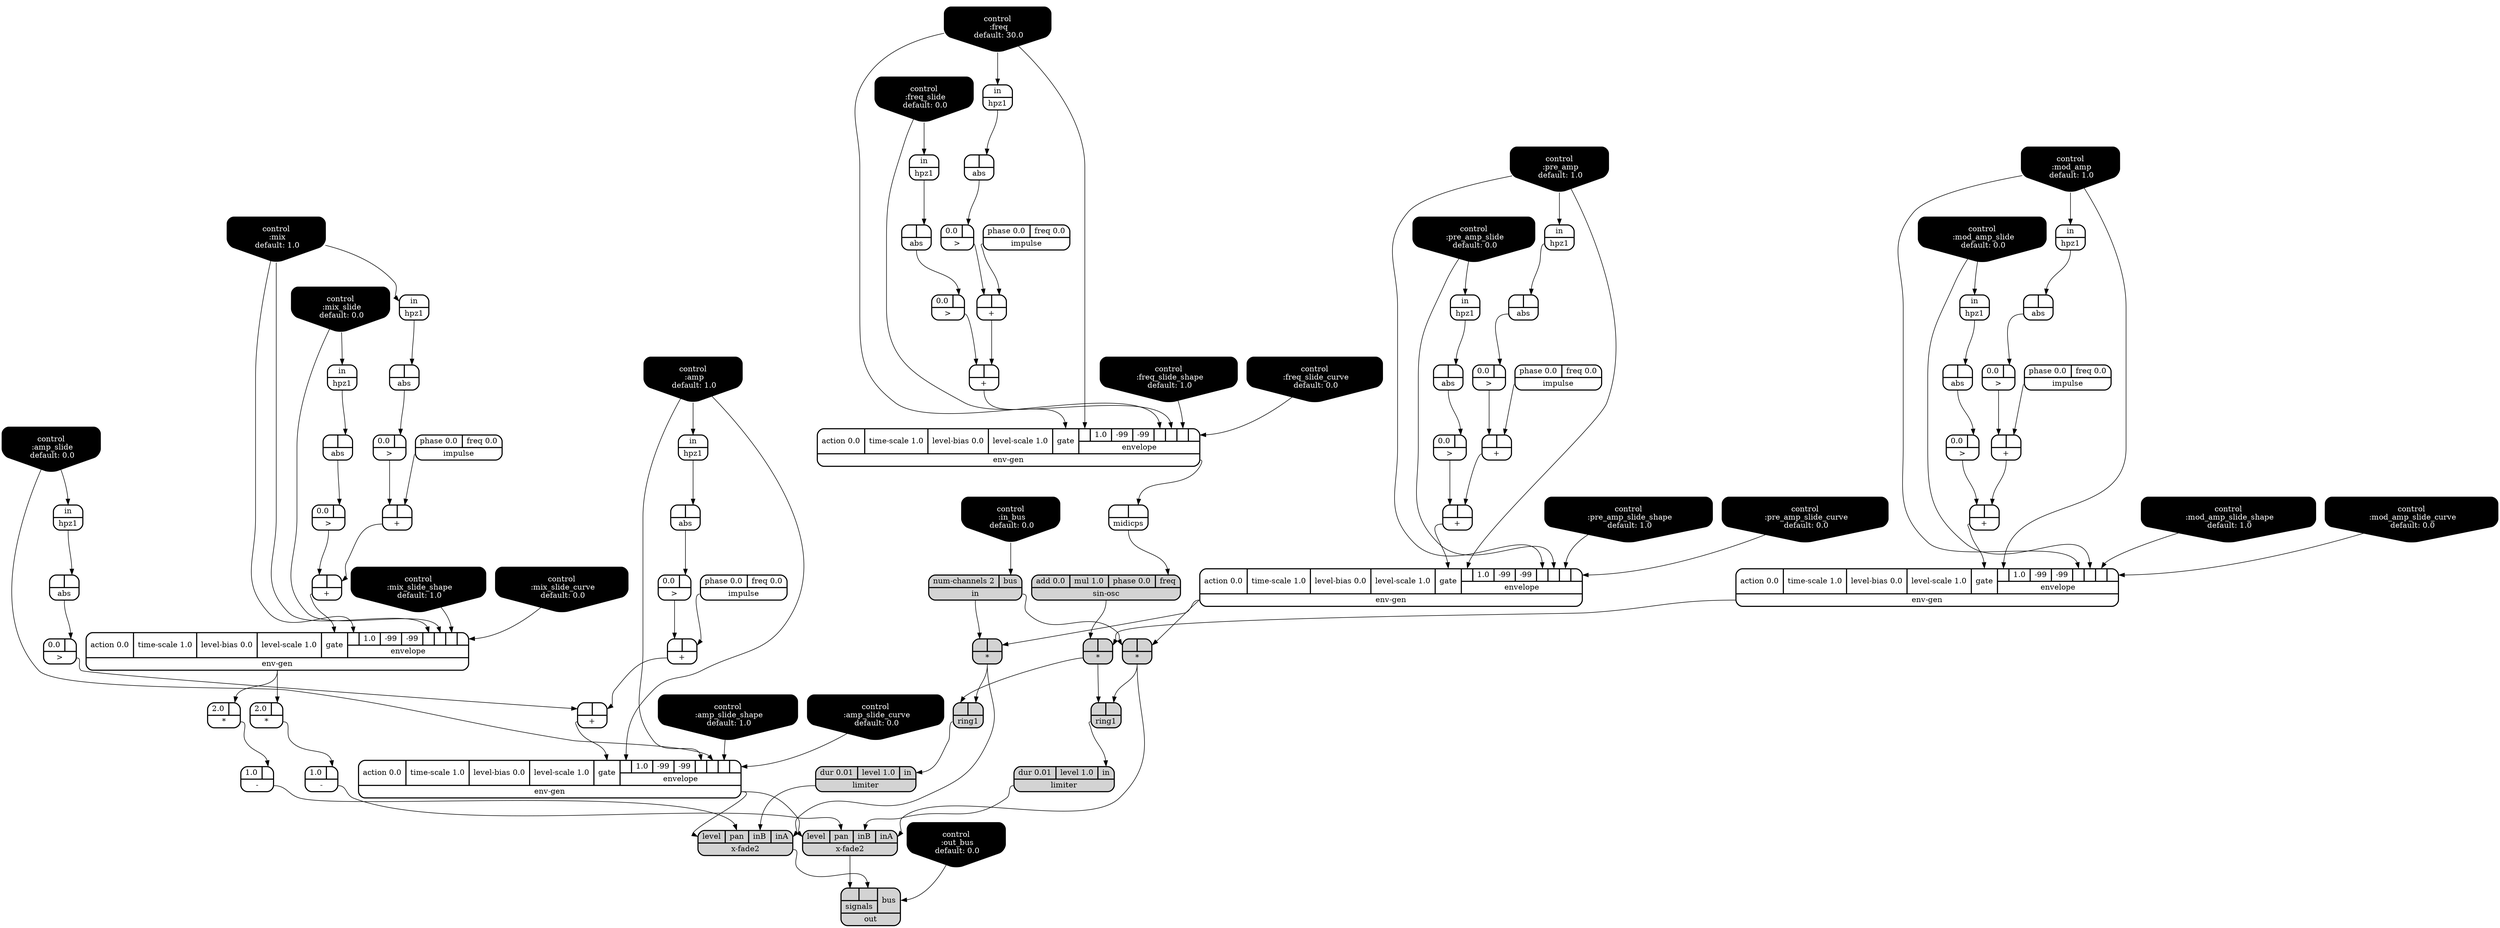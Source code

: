 digraph synthdef {
35 [label = "{{ <b> 2.0|<a> } |<__UG_NAME__>* }" style="bold, rounded" shape=record rankdir=LR];
63 [label = "{{ <b> |<a> } |<__UG_NAME__>* }" style="filled, bold, rounded"  shape=record rankdir=LR];
76 [label = "{{ <b> |<a> } |<__UG_NAME__>* }" style="filled, bold, rounded"  shape=record rankdir=LR];
82 [label = "{{ <b> 2.0|<a> } |<__UG_NAME__>* }" style="bold, rounded" shape=record rankdir=LR];
83 [label = "{{ <b> |<a> } |<__UG_NAME__>* }" style="filled, bold, rounded"  shape=record rankdir=LR];
29 [label = "{{ <b> |<a> } |<__UG_NAME__>+ }" style="bold, rounded" shape=record rankdir=LR];
33 [label = "{{ <b> |<a> } |<__UG_NAME__>+ }" style="bold, rounded" shape=record rankdir=LR];
40 [label = "{{ <b> |<a> } |<__UG_NAME__>+ }" style="bold, rounded" shape=record rankdir=LR];
44 [label = "{{ <b> |<a> } |<__UG_NAME__>+ }" style="bold, rounded" shape=record rankdir=LR];
47 [label = "{{ <b> |<a> } |<__UG_NAME__>+ }" style="bold, rounded" shape=record rankdir=LR];
51 [label = "{{ <b> |<a> } |<__UG_NAME__>+ }" style="bold, rounded" shape=record rankdir=LR];
57 [label = "{{ <b> |<a> } |<__UG_NAME__>+ }" style="bold, rounded" shape=record rankdir=LR];
61 [label = "{{ <b> |<a> } |<__UG_NAME__>+ }" style="bold, rounded" shape=record rankdir=LR];
68 [label = "{{ <b> |<a> } |<__UG_NAME__>+ }" style="bold, rounded" shape=record rankdir=LR];
72 [label = "{{ <b> |<a> } |<__UG_NAME__>+ }" style="bold, rounded" shape=record rankdir=LR];
79 [label = "{{ <b> 1.0|<a> } |<__UG_NAME__>- }" style="bold, rounded" shape=record rankdir=LR];
86 [label = "{{ <b> 1.0|<a> } |<__UG_NAME__>- }" style="bold, rounded" shape=record rankdir=LR];
24 [label = "{{ <b> 0.0|<a> } |<__UG_NAME__>\> }" style="bold, rounded" shape=record rankdir=LR];
28 [label = "{{ <b> 0.0|<a> } |<__UG_NAME__>\> }" style="bold, rounded" shape=record rankdir=LR];
32 [label = "{{ <b> 0.0|<a> } |<__UG_NAME__>\> }" style="bold, rounded" shape=record rankdir=LR];
39 [label = "{{ <b> 0.0|<a> } |<__UG_NAME__>\> }" style="bold, rounded" shape=record rankdir=LR];
43 [label = "{{ <b> 0.0|<a> } |<__UG_NAME__>\> }" style="bold, rounded" shape=record rankdir=LR];
50 [label = "{{ <b> 0.0|<a> } |<__UG_NAME__>\> }" style="bold, rounded" shape=record rankdir=LR];
56 [label = "{{ <b> 0.0|<a> } |<__UG_NAME__>\> }" style="bold, rounded" shape=record rankdir=LR];
60 [label = "{{ <b> 0.0|<a> } |<__UG_NAME__>\> }" style="bold, rounded" shape=record rankdir=LR];
67 [label = "{{ <b> 0.0|<a> } |<__UG_NAME__>\> }" style="bold, rounded" shape=record rankdir=LR];
71 [label = "{{ <b> 0.0|<a> } |<__UG_NAME__>\> }" style="bold, rounded" shape=record rankdir=LR];
23 [label = "{{ <b> |<a> } |<__UG_NAME__>abs }" style="bold, rounded" shape=record rankdir=LR];
27 [label = "{{ <b> |<a> } |<__UG_NAME__>abs }" style="bold, rounded" shape=record rankdir=LR];
31 [label = "{{ <b> |<a> } |<__UG_NAME__>abs }" style="bold, rounded" shape=record rankdir=LR];
38 [label = "{{ <b> |<a> } |<__UG_NAME__>abs }" style="bold, rounded" shape=record rankdir=LR];
42 [label = "{{ <b> |<a> } |<__UG_NAME__>abs }" style="bold, rounded" shape=record rankdir=LR];
49 [label = "{{ <b> |<a> } |<__UG_NAME__>abs }" style="bold, rounded" shape=record rankdir=LR];
55 [label = "{{ <b> |<a> } |<__UG_NAME__>abs }" style="bold, rounded" shape=record rankdir=LR];
59 [label = "{{ <b> |<a> } |<__UG_NAME__>abs }" style="bold, rounded" shape=record rankdir=LR];
66 [label = "{{ <b> |<a> } |<__UG_NAME__>abs }" style="bold, rounded" shape=record rankdir=LR];
70 [label = "{{ <b> |<a> } |<__UG_NAME__>abs }" style="bold, rounded" shape=record rankdir=LR];
0 [label = "control
 :amp
 default: 1.0" shape=invhouse style="rounded, filled, bold" fillcolor=black fontcolor=white ]; 
1 [label = "control
 :amp_slide
 default: 0.0" shape=invhouse style="rounded, filled, bold" fillcolor=black fontcolor=white ]; 
2 [label = "control
 :amp_slide_shape
 default: 1.0" shape=invhouse style="rounded, filled, bold" fillcolor=black fontcolor=white ]; 
3 [label = "control
 :amp_slide_curve
 default: 0.0" shape=invhouse style="rounded, filled, bold" fillcolor=black fontcolor=white ]; 
4 [label = "control
 :mix
 default: 1.0" shape=invhouse style="rounded, filled, bold" fillcolor=black fontcolor=white ]; 
5 [label = "control
 :mix_slide
 default: 0.0" shape=invhouse style="rounded, filled, bold" fillcolor=black fontcolor=white ]; 
6 [label = "control
 :mix_slide_shape
 default: 1.0" shape=invhouse style="rounded, filled, bold" fillcolor=black fontcolor=white ]; 
7 [label = "control
 :mix_slide_curve
 default: 0.0" shape=invhouse style="rounded, filled, bold" fillcolor=black fontcolor=white ]; 
8 [label = "control
 :pre_amp
 default: 1.0" shape=invhouse style="rounded, filled, bold" fillcolor=black fontcolor=white ]; 
9 [label = "control
 :pre_amp_slide
 default: 0.0" shape=invhouse style="rounded, filled, bold" fillcolor=black fontcolor=white ]; 
10 [label = "control
 :pre_amp_slide_shape
 default: 1.0" shape=invhouse style="rounded, filled, bold" fillcolor=black fontcolor=white ]; 
11 [label = "control
 :pre_amp_slide_curve
 default: 0.0" shape=invhouse style="rounded, filled, bold" fillcolor=black fontcolor=white ]; 
12 [label = "control
 :freq
 default: 30.0" shape=invhouse style="rounded, filled, bold" fillcolor=black fontcolor=white ]; 
13 [label = "control
 :freq_slide
 default: 0.0" shape=invhouse style="rounded, filled, bold" fillcolor=black fontcolor=white ]; 
14 [label = "control
 :freq_slide_shape
 default: 1.0" shape=invhouse style="rounded, filled, bold" fillcolor=black fontcolor=white ]; 
15 [label = "control
 :freq_slide_curve
 default: 0.0" shape=invhouse style="rounded, filled, bold" fillcolor=black fontcolor=white ]; 
16 [label = "control
 :mod_amp
 default: 1.0" shape=invhouse style="rounded, filled, bold" fillcolor=black fontcolor=white ]; 
17 [label = "control
 :mod_amp_slide
 default: 0.0" shape=invhouse style="rounded, filled, bold" fillcolor=black fontcolor=white ]; 
18 [label = "control
 :mod_amp_slide_shape
 default: 1.0" shape=invhouse style="rounded, filled, bold" fillcolor=black fontcolor=white ]; 
19 [label = "control
 :mod_amp_slide_curve
 default: 0.0" shape=invhouse style="rounded, filled, bold" fillcolor=black fontcolor=white ]; 
20 [label = "control
 :in_bus
 default: 0.0" shape=invhouse style="rounded, filled, bold" fillcolor=black fontcolor=white ]; 
21 [label = "control
 :out_bus
 default: 0.0" shape=invhouse style="rounded, filled, bold" fillcolor=black fontcolor=white ]; 
34 [label = "{{ <action> action 0.0|<time____scale> time-scale 1.0|<level____bias> level-bias 0.0|<level____scale> level-scale 1.0|<gate> gate|{{<envelope___control___0>|1.0|-99|-99|<envelope___control___4>|<envelope___control___5>|<envelope___control___6>|<envelope___control___7>}|envelope}} |<__UG_NAME__>env-gen }" style="bold, rounded" shape=record rankdir=LR];
45 [label = "{{ <action> action 0.0|<time____scale> time-scale 1.0|<level____bias> level-bias 0.0|<level____scale> level-scale 1.0|<gate> gate|{{<envelope___control___0>|1.0|-99|-99|<envelope___control___4>|<envelope___control___5>|<envelope___control___6>|<envelope___control___7>}|envelope}} |<__UG_NAME__>env-gen }" style="bold, rounded" shape=record rankdir=LR];
52 [label = "{{ <action> action 0.0|<time____scale> time-scale 1.0|<level____bias> level-bias 0.0|<level____scale> level-scale 1.0|<gate> gate|{{<envelope___control___0>|1.0|-99|-99|<envelope___control___4>|<envelope___control___5>|<envelope___control___6>|<envelope___control___7>}|envelope}} |<__UG_NAME__>env-gen }" style="bold, rounded" shape=record rankdir=LR];
73 [label = "{{ <action> action 0.0|<time____scale> time-scale 1.0|<level____bias> level-bias 0.0|<level____scale> level-scale 1.0|<gate> gate|{{<envelope___control___0>|1.0|-99|-99|<envelope___control___4>|<envelope___control___5>|<envelope___control___6>|<envelope___control___7>}|envelope}} |<__UG_NAME__>env-gen }" style="bold, rounded" shape=record rankdir=LR];
80 [label = "{{ <action> action 0.0|<time____scale> time-scale 1.0|<level____bias> level-bias 0.0|<level____scale> level-scale 1.0|<gate> gate|{{<envelope___control___0>|1.0|-99|-99|<envelope___control___4>|<envelope___control___5>|<envelope___control___6>|<envelope___control___7>}|envelope}} |<__UG_NAME__>env-gen }" style="bold, rounded" shape=record rankdir=LR];
22 [label = "{{ <in> in} |<__UG_NAME__>hpz1 }" style="bold, rounded" shape=record rankdir=LR];
26 [label = "{{ <in> in} |<__UG_NAME__>hpz1 }" style="bold, rounded" shape=record rankdir=LR];
30 [label = "{{ <in> in} |<__UG_NAME__>hpz1 }" style="bold, rounded" shape=record rankdir=LR];
37 [label = "{{ <in> in} |<__UG_NAME__>hpz1 }" style="bold, rounded" shape=record rankdir=LR];
41 [label = "{{ <in> in} |<__UG_NAME__>hpz1 }" style="bold, rounded" shape=record rankdir=LR];
48 [label = "{{ <in> in} |<__UG_NAME__>hpz1 }" style="bold, rounded" shape=record rankdir=LR];
54 [label = "{{ <in> in} |<__UG_NAME__>hpz1 }" style="bold, rounded" shape=record rankdir=LR];
58 [label = "{{ <in> in} |<__UG_NAME__>hpz1 }" style="bold, rounded" shape=record rankdir=LR];
65 [label = "{{ <in> in} |<__UG_NAME__>hpz1 }" style="bold, rounded" shape=record rankdir=LR];
69 [label = "{{ <in> in} |<__UG_NAME__>hpz1 }" style="bold, rounded" shape=record rankdir=LR];
25 [label = "{{ <phase> phase 0.0|<freq> freq 0.0} |<__UG_NAME__>impulse }" style="bold, rounded" shape=record rankdir=LR];
36 [label = "{{ <phase> phase 0.0|<freq> freq 0.0} |<__UG_NAME__>impulse }" style="bold, rounded" shape=record rankdir=LR];
46 [label = "{{ <phase> phase 0.0|<freq> freq 0.0} |<__UG_NAME__>impulse }" style="bold, rounded" shape=record rankdir=LR];
53 [label = "{{ <phase> phase 0.0|<freq> freq 0.0} |<__UG_NAME__>impulse }" style="bold, rounded" shape=record rankdir=LR];
64 [label = "{{ <phase> phase 0.0|<freq> freq 0.0} |<__UG_NAME__>impulse }" style="bold, rounded" shape=record rankdir=LR];
62 [label = "{{ <num____channels> num-channels 2|<bus> bus} |<__UG_NAME__>in }" style="filled, bold, rounded"  shape=record rankdir=LR];
78 [label = "{{ <dur> dur 0.01|<level> level 1.0|<in> in} |<__UG_NAME__>limiter }" style="filled, bold, rounded"  shape=record rankdir=LR];
85 [label = "{{ <dur> dur 0.01|<level> level 1.0|<in> in} |<__UG_NAME__>limiter }" style="filled, bold, rounded"  shape=record rankdir=LR];
74 [label = "{{ <b> |<a> } |<__UG_NAME__>midicps }" style="bold, rounded" shape=record rankdir=LR];
88 [label = "{{ {{<signals___x____fade2___0>|<signals___x____fade2___1>}|signals}|<bus> bus} |<__UG_NAME__>out }" style="filled, bold, rounded"  shape=record rankdir=LR];
77 [label = "{{ <b> |<a> } |<__UG_NAME__>ring1 }" style="filled, bold, rounded"  shape=record rankdir=LR];
84 [label = "{{ <b> |<a> } |<__UG_NAME__>ring1 }" style="filled, bold, rounded"  shape=record rankdir=LR];
75 [label = "{{ <add> add 0.0|<mul> mul 1.0|<phase> phase 0.0|<freq> freq} |<__UG_NAME__>sin-osc }" style="filled, bold, rounded"  shape=record rankdir=LR];
81 [label = "{{ <level> level|<pan> pan|<inb> inB|<ina> inA} |<__UG_NAME__>x-fade2 }" style="filled, bold, rounded"  shape=record rankdir=LR];
87 [label = "{{ <level> level|<pan> pan|<inb> inB|<ina> inA} |<__UG_NAME__>x-fade2 }" style="filled, bold, rounded"  shape=record rankdir=LR];

34:__UG_NAME__ -> 35:a ;
52:__UG_NAME__ -> 63:a ;
62:__UG_NAME__ -> 63:b ;
45:__UG_NAME__ -> 76:a ;
75:__UG_NAME__ -> 76:b ;
34:__UG_NAME__ -> 82:a ;
52:__UG_NAME__ -> 83:a ;
62:__UG_NAME__ -> 83:b ;
25:__UG_NAME__ -> 29:a ;
28:__UG_NAME__ -> 29:b ;
29:__UG_NAME__ -> 33:a ;
32:__UG_NAME__ -> 33:b ;
36:__UG_NAME__ -> 40:a ;
39:__UG_NAME__ -> 40:b ;
40:__UG_NAME__ -> 44:a ;
43:__UG_NAME__ -> 44:b ;
46:__UG_NAME__ -> 47:a ;
24:__UG_NAME__ -> 47:b ;
47:__UG_NAME__ -> 51:a ;
50:__UG_NAME__ -> 51:b ;
53:__UG_NAME__ -> 57:a ;
56:__UG_NAME__ -> 57:b ;
57:__UG_NAME__ -> 61:a ;
60:__UG_NAME__ -> 61:b ;
64:__UG_NAME__ -> 68:a ;
67:__UG_NAME__ -> 68:b ;
68:__UG_NAME__ -> 72:a ;
71:__UG_NAME__ -> 72:b ;
35:__UG_NAME__ -> 79:a ;
82:__UG_NAME__ -> 86:a ;
23:__UG_NAME__ -> 24:a ;
27:__UG_NAME__ -> 28:a ;
31:__UG_NAME__ -> 32:a ;
38:__UG_NAME__ -> 39:a ;
42:__UG_NAME__ -> 43:a ;
49:__UG_NAME__ -> 50:a ;
55:__UG_NAME__ -> 56:a ;
59:__UG_NAME__ -> 60:a ;
66:__UG_NAME__ -> 67:a ;
70:__UG_NAME__ -> 71:a ;
22:__UG_NAME__ -> 23:a ;
26:__UG_NAME__ -> 27:a ;
30:__UG_NAME__ -> 31:a ;
37:__UG_NAME__ -> 38:a ;
41:__UG_NAME__ -> 42:a ;
48:__UG_NAME__ -> 49:a ;
54:__UG_NAME__ -> 55:a ;
58:__UG_NAME__ -> 59:a ;
65:__UG_NAME__ -> 66:a ;
69:__UG_NAME__ -> 70:a ;
4:__UG_NAME__ -> 34:envelope___control___0 ;
4:__UG_NAME__ -> 34:envelope___control___4 ;
5:__UG_NAME__ -> 34:envelope___control___5 ;
6:__UG_NAME__ -> 34:envelope___control___6 ;
7:__UG_NAME__ -> 34:envelope___control___7 ;
33:__UG_NAME__ -> 34:gate ;
16:__UG_NAME__ -> 45:envelope___control___0 ;
16:__UG_NAME__ -> 45:envelope___control___4 ;
17:__UG_NAME__ -> 45:envelope___control___5 ;
18:__UG_NAME__ -> 45:envelope___control___6 ;
19:__UG_NAME__ -> 45:envelope___control___7 ;
44:__UG_NAME__ -> 45:gate ;
8:__UG_NAME__ -> 52:envelope___control___0 ;
8:__UG_NAME__ -> 52:envelope___control___4 ;
9:__UG_NAME__ -> 52:envelope___control___5 ;
10:__UG_NAME__ -> 52:envelope___control___6 ;
11:__UG_NAME__ -> 52:envelope___control___7 ;
51:__UG_NAME__ -> 52:gate ;
12:__UG_NAME__ -> 73:envelope___control___0 ;
12:__UG_NAME__ -> 73:envelope___control___4 ;
13:__UG_NAME__ -> 73:envelope___control___5 ;
14:__UG_NAME__ -> 73:envelope___control___6 ;
15:__UG_NAME__ -> 73:envelope___control___7 ;
72:__UG_NAME__ -> 73:gate ;
0:__UG_NAME__ -> 80:envelope___control___0 ;
0:__UG_NAME__ -> 80:envelope___control___4 ;
1:__UG_NAME__ -> 80:envelope___control___5 ;
2:__UG_NAME__ -> 80:envelope___control___6 ;
3:__UG_NAME__ -> 80:envelope___control___7 ;
61:__UG_NAME__ -> 80:gate ;
8:__UG_NAME__ -> 22:in ;
4:__UG_NAME__ -> 26:in ;
5:__UG_NAME__ -> 30:in ;
16:__UG_NAME__ -> 37:in ;
17:__UG_NAME__ -> 41:in ;
9:__UG_NAME__ -> 48:in ;
0:__UG_NAME__ -> 54:in ;
1:__UG_NAME__ -> 58:in ;
12:__UG_NAME__ -> 65:in ;
13:__UG_NAME__ -> 69:in ;
20:__UG_NAME__ -> 62:bus ;
77:__UG_NAME__ -> 78:in ;
84:__UG_NAME__ -> 85:in ;
73:__UG_NAME__ -> 74:a ;
21:__UG_NAME__ -> 88:bus ;
87:__UG_NAME__ -> 88:signals___x____fade2___0 ;
81:__UG_NAME__ -> 88:signals___x____fade2___1 ;
63:__UG_NAME__ -> 77:a ;
76:__UG_NAME__ -> 77:b ;
83:__UG_NAME__ -> 84:a ;
76:__UG_NAME__ -> 84:b ;
74:__UG_NAME__ -> 75:freq ;
63:__UG_NAME__ -> 81:ina ;
78:__UG_NAME__ -> 81:inb ;
79:__UG_NAME__ -> 81:pan ;
80:__UG_NAME__ -> 81:level ;
83:__UG_NAME__ -> 87:ina ;
85:__UG_NAME__ -> 87:inb ;
86:__UG_NAME__ -> 87:pan ;
80:__UG_NAME__ -> 87:level ;

}